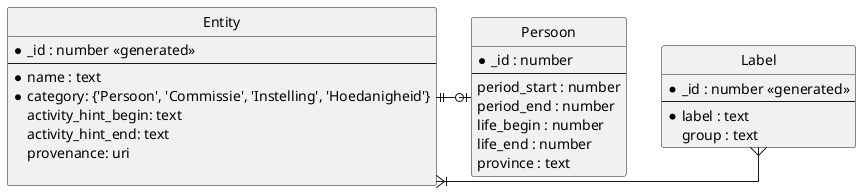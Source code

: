 @startuml

' hide the spot
hide circle

' avoid problems with angled crows feet
skinparam linetype ortho

entity "Entity" as e {
  *_id : number <<generated>>
  --
  *name : text
  *category: {'Persoon', 'Commissie', 'Instelling', 'Hoedanigheid'}
  ' hints are years in general
  activity_hint_begin: text 
  activity_hint_end: text
  provenance: uri
  
}

entity "Label" as l {
  *_id : number <<generated>>
  --
  *label : text
  group : text
}

entity "Persoon" as p {
  'same id as the corresponding entity
  *_id : number
  --
  period_start : number
  period_end : number
  life_begin : number
  life_end : number
  province : text
}

e }|-{ l
e ||-o| p

@enduml